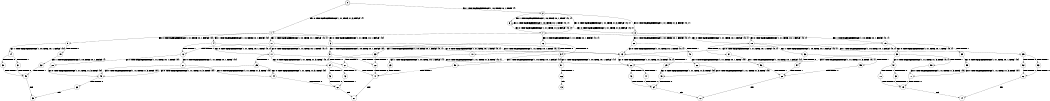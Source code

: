 digraph BCG {
size = "7, 10.5";
center = TRUE;
node [shape = circle];
0 [peripheries = 2];
0 -> 1 [label = "EX !0 !ATOMIC_EXCH_BRANCH (1, +1, TRUE, +1, 3, FALSE) !{}"];
0 -> 2 [label = "EX !1 !ATOMIC_EXCH_BRANCH (1, +0, TRUE, +0, 1, TRUE) !{}"];
1 -> 3 [label = "EX !0 !ATOMIC_EXCH_BRANCH (1, +1, TRUE, +0, 1, FALSE) !{0}"];
1 -> 4 [label = "EX !1 !ATOMIC_EXCH_BRANCH (1, +0, TRUE, +0, 1, FALSE) !{0}"];
1 -> 5 [label = "EX !0 !ATOMIC_EXCH_BRANCH (1, +1, TRUE, +0, 1, FALSE) !{0}"];
2 -> 6 [label = "EX !1 !ATOMIC_EXCH_BRANCH (1, +0, TRUE, +0, 1, TRUE) !{0, 1}"];
2 -> 7 [label = "EX !0 !ATOMIC_EXCH_BRANCH (1, +1, TRUE, +1, 3, FALSE) !{0, 1}"];
2 -> 8 [label = "EX !0 !ATOMIC_EXCH_BRANCH (1, +1, TRUE, +1, 3, FALSE) !{0, 1}"];
3 -> 9 [label = "EX !1 !ATOMIC_EXCH_BRANCH (1, +0, TRUE, +0, 1, FALSE) !{0}"];
3 -> 10 [label = "TERMINATE !0"];
4 -> 11 [label = "EX !0 !ATOMIC_EXCH_BRANCH (1, +1, TRUE, +0, 1, TRUE) !{0, 1}"];
4 -> 12 [label = "TERMINATE !1"];
4 -> 13 [label = "EX !0 !ATOMIC_EXCH_BRANCH (1, +1, TRUE, +0, 1, TRUE) !{0, 1}"];
5 -> 14 [label = "EX !1 !ATOMIC_EXCH_BRANCH (1, +0, TRUE, +0, 1, FALSE) !{0}"];
5 -> 15 [label = "TERMINATE !0"];
6 -> 6 [label = "EX !1 !ATOMIC_EXCH_BRANCH (1, +0, TRUE, +0, 1, TRUE) !{0, 1}"];
6 -> 7 [label = "EX !0 !ATOMIC_EXCH_BRANCH (1, +1, TRUE, +1, 3, FALSE) !{0, 1}"];
6 -> 8 [label = "EX !0 !ATOMIC_EXCH_BRANCH (1, +1, TRUE, +1, 3, FALSE) !{0, 1}"];
7 -> 16 [label = "EX !0 !ATOMIC_EXCH_BRANCH (1, +1, TRUE, +0, 1, FALSE) !{0, 1}"];
7 -> 17 [label = "EX !1 !ATOMIC_EXCH_BRANCH (1, +0, TRUE, +0, 1, FALSE) !{0, 1}"];
7 -> 18 [label = "EX !0 !ATOMIC_EXCH_BRANCH (1, +1, TRUE, +0, 1, FALSE) !{0, 1}"];
8 -> 19 [label = "EX !1 !ATOMIC_EXCH_BRANCH (1, +0, TRUE, +0, 1, FALSE) !{0, 1}"];
8 -> 18 [label = "EX !0 !ATOMIC_EXCH_BRANCH (1, +1, TRUE, +0, 1, FALSE) !{0, 1}"];
8 -> 20 [label = "EX !1 !ATOMIC_EXCH_BRANCH (1, +0, TRUE, +0, 1, FALSE) !{0, 1}"];
9 -> 21 [label = "TERMINATE !0"];
9 -> 22 [label = "TERMINATE !1"];
10 -> 23 [label = "EX !1 !ATOMIC_EXCH_BRANCH (1, +0, TRUE, +0, 1, FALSE) !{}"];
11 -> 24 [label = "EX !0 !ATOMIC_EXCH_BRANCH (1, +1, TRUE, +1, 3, TRUE) !{0, 1}"];
11 -> 25 [label = "TERMINATE !1"];
11 -> 26 [label = "EX !0 !ATOMIC_EXCH_BRANCH (1, +1, TRUE, +1, 3, TRUE) !{0, 1}"];
12 -> 27 [label = "EX !0 !ATOMIC_EXCH_BRANCH (1, +1, TRUE, +0, 1, TRUE) !{0}"];
12 -> 28 [label = "EX !0 !ATOMIC_EXCH_BRANCH (1, +1, TRUE, +0, 1, TRUE) !{0}"];
13 -> 26 [label = "EX !0 !ATOMIC_EXCH_BRANCH (1, +1, TRUE, +1, 3, TRUE) !{0, 1}"];
13 -> 29 [label = "TERMINATE !1"];
14 -> 30 [label = "TERMINATE !0"];
14 -> 31 [label = "TERMINATE !1"];
15 -> 32 [label = "EX !1 !ATOMIC_EXCH_BRANCH (1, +0, TRUE, +0, 1, FALSE) !{}"];
16 -> 33 [label = "EX !1 !ATOMIC_EXCH_BRANCH (1, +0, TRUE, +0, 1, FALSE) !{0, 1}"];
16 -> 34 [label = "TERMINATE !0"];
17 -> 11 [label = "EX !0 !ATOMIC_EXCH_BRANCH (1, +1, TRUE, +0, 1, TRUE) !{0, 1}"];
17 -> 12 [label = "TERMINATE !1"];
17 -> 13 [label = "EX !0 !ATOMIC_EXCH_BRANCH (1, +1, TRUE, +0, 1, TRUE) !{0, 1}"];
18 -> 35 [label = "EX !1 !ATOMIC_EXCH_BRANCH (1, +0, TRUE, +0, 1, FALSE) !{0, 1}"];
18 -> 36 [label = "EX !1 !ATOMIC_EXCH_BRANCH (1, +0, TRUE, +0, 1, FALSE) !{0, 1}"];
18 -> 37 [label = "TERMINATE !0"];
19 -> 38 [label = "EX !0 !ATOMIC_EXCH_BRANCH (1, +1, TRUE, +0, 1, TRUE) !{0, 1}"];
19 -> 39 [label = "TERMINATE !1"];
19 -> 13 [label = "EX !0 !ATOMIC_EXCH_BRANCH (1, +1, TRUE, +0, 1, TRUE) !{0, 1}"];
20 -> 13 [label = "EX !0 !ATOMIC_EXCH_BRANCH (1, +1, TRUE, +0, 1, TRUE) !{0, 1}"];
20 -> 40 [label = "TERMINATE !1"];
21 -> 41 [label = "TERMINATE !1"];
22 -> 41 [label = "TERMINATE !0"];
23 -> 41 [label = "TERMINATE !1"];
24 -> 42 [label = "TERMINATE !0"];
24 -> 43 [label = "TERMINATE !1"];
25 -> 44 [label = "EX !0 !ATOMIC_EXCH_BRANCH (1, +1, TRUE, +1, 3, TRUE) !{0}"];
25 -> 45 [label = "EX !0 !ATOMIC_EXCH_BRANCH (1, +1, TRUE, +1, 3, TRUE) !{0}"];
26 -> 46 [label = "TERMINATE !0"];
26 -> 47 [label = "TERMINATE !1"];
27 -> 44 [label = "EX !0 !ATOMIC_EXCH_BRANCH (1, +1, TRUE, +1, 3, TRUE) !{0}"];
27 -> 45 [label = "EX !0 !ATOMIC_EXCH_BRANCH (1, +1, TRUE, +1, 3, TRUE) !{0}"];
28 -> 45 [label = "EX !0 !ATOMIC_EXCH_BRANCH (1, +1, TRUE, +1, 3, TRUE) !{0}"];
29 -> 48 [label = "EX !0 !ATOMIC_EXCH_BRANCH (1, +1, TRUE, +1, 3, TRUE) !{0}"];
30 -> 49 [label = "TERMINATE !1"];
31 -> 49 [label = "TERMINATE !0"];
32 -> 49 [label = "TERMINATE !1"];
33 -> 21 [label = "TERMINATE !0"];
33 -> 22 [label = "TERMINATE !1"];
34 -> 50 [label = "EX !1 !ATOMIC_EXCH_BRANCH (1, +0, TRUE, +0, 1, FALSE) !{1}"];
34 -> 51 [label = "EX !1 !ATOMIC_EXCH_BRANCH (1, +0, TRUE, +0, 1, FALSE) !{1}"];
35 -> 52 [label = "TERMINATE !0"];
35 -> 53 [label = "TERMINATE !1"];
36 -> 54 [label = "TERMINATE !0"];
36 -> 55 [label = "TERMINATE !1"];
37 -> 56 [label = "EX !1 !ATOMIC_EXCH_BRANCH (1, +0, TRUE, +0, 1, FALSE) !{1}"];
38 -> 57 [label = "EX !0 !ATOMIC_EXCH_BRANCH (1, +1, TRUE, +1, 3, TRUE) !{0, 1}"];
38 -> 58 [label = "TERMINATE !1"];
38 -> 26 [label = "EX !0 !ATOMIC_EXCH_BRANCH (1, +1, TRUE, +1, 3, TRUE) !{0, 1}"];
39 -> 59 [label = "EX !0 !ATOMIC_EXCH_BRANCH (1, +1, TRUE, +0, 1, TRUE) !{0}"];
40 -> 60 [label = "EX !0 !ATOMIC_EXCH_BRANCH (1, +1, TRUE, +0, 1, TRUE) !{0}"];
41 -> 61 [label = "exit"];
42 -> 62 [label = "TERMINATE !1"];
43 -> 62 [label = "TERMINATE !0"];
44 -> 62 [label = "TERMINATE !0"];
45 -> 63 [label = "TERMINATE !0"];
46 -> 64 [label = "TERMINATE !1"];
47 -> 64 [label = "TERMINATE !0"];
48 -> 64 [label = "TERMINATE !0"];
49 -> 65 [label = "exit"];
50 -> 41 [label = "TERMINATE !1"];
51 -> 66 [label = "TERMINATE !1"];
52 -> 67 [label = "TERMINATE !1"];
53 -> 67 [label = "TERMINATE !0"];
54 -> 68 [label = "TERMINATE !1"];
55 -> 68 [label = "TERMINATE !0"];
56 -> 68 [label = "TERMINATE !1"];
57 -> 69 [label = "TERMINATE !0"];
57 -> 70 [label = "TERMINATE !1"];
58 -> 71 [label = "EX !0 !ATOMIC_EXCH_BRANCH (1, +1, TRUE, +1, 3, TRUE) !{0}"];
59 -> 71 [label = "EX !0 !ATOMIC_EXCH_BRANCH (1, +1, TRUE, +1, 3, TRUE) !{0}"];
60 -> 48 [label = "EX !0 !ATOMIC_EXCH_BRANCH (1, +1, TRUE, +1, 3, TRUE) !{0}"];
62 -> 61 [label = "exit"];
63 -> 65 [label = "exit"];
64 -> 72 [label = "exit"];
66 -> 73 [label = "exit"];
67 -> 74 [label = "exit"];
68 -> 72 [label = "exit"];
69 -> 75 [label = "TERMINATE !1"];
70 -> 75 [label = "TERMINATE !0"];
71 -> 75 [label = "TERMINATE !0"];
75 -> 74 [label = "exit"];
}
